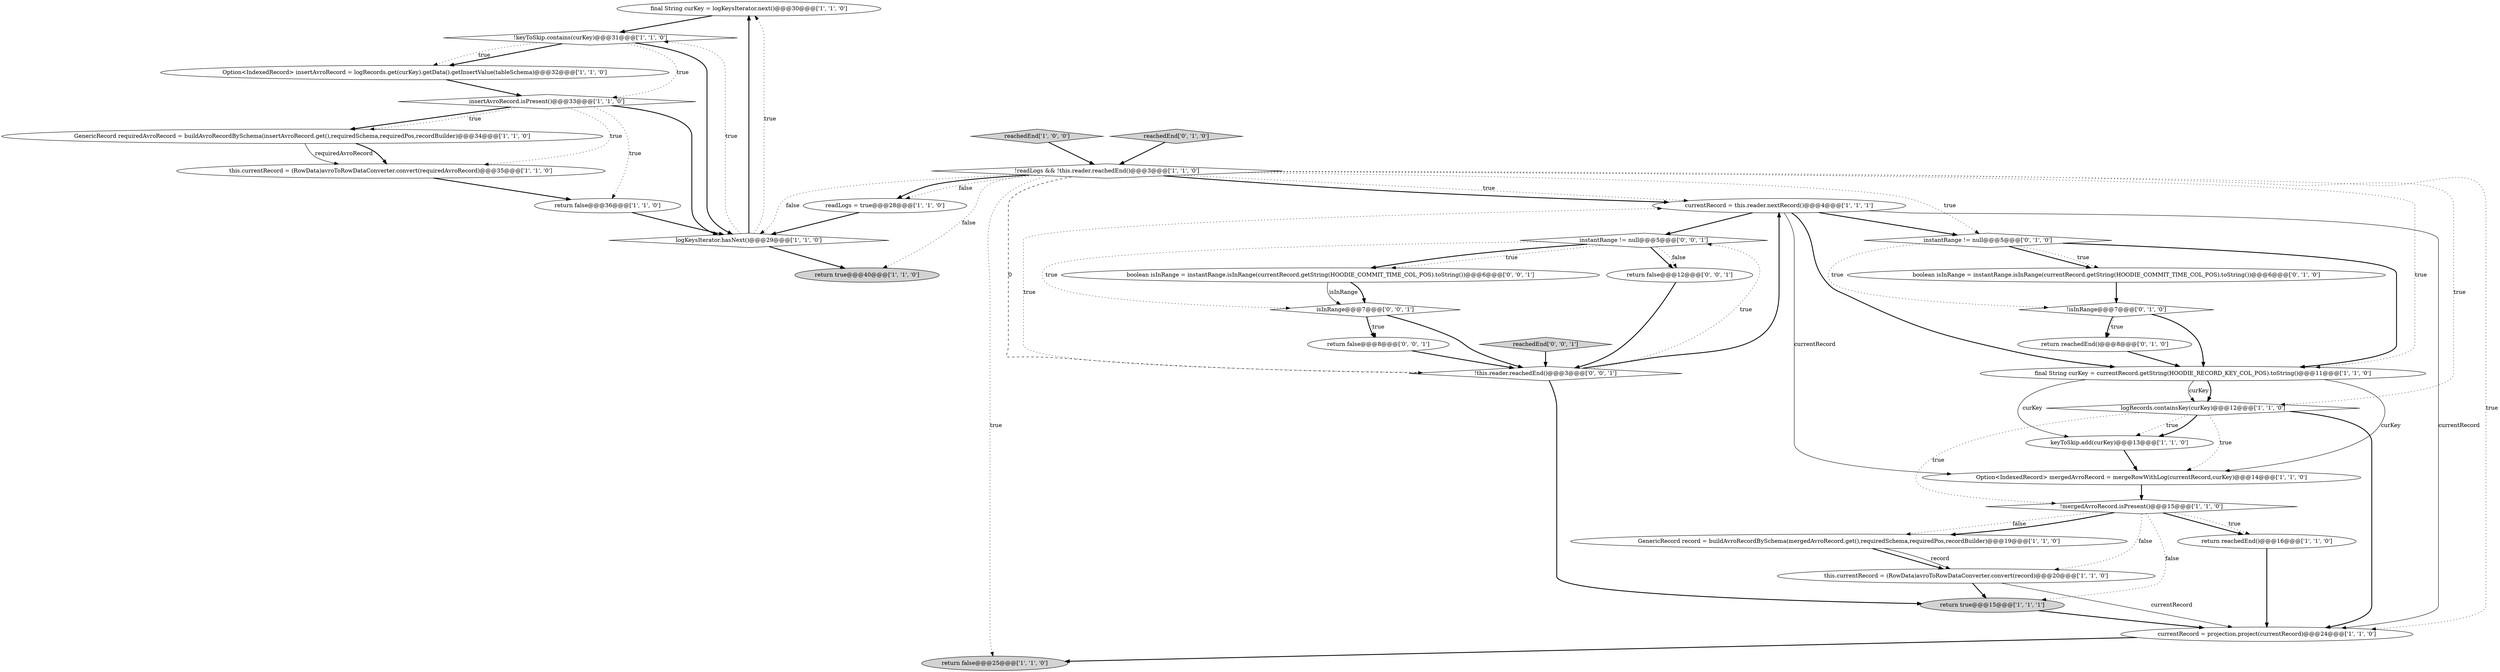 digraph {
13 [style = filled, label = "final String curKey = logKeysIterator.next()@@@30@@@['1', '1', '0']", fillcolor = white, shape = ellipse image = "AAA0AAABBB1BBB"];
26 [style = filled, label = "!isInRange@@@7@@@['0', '1', '0']", fillcolor = white, shape = diamond image = "AAA1AAABBB2BBB"];
19 [style = filled, label = "GenericRecord record = buildAvroRecordBySchema(mergedAvroRecord.get(),requiredSchema,requiredPos,recordBuilder)@@@19@@@['1', '1', '0']", fillcolor = white, shape = ellipse image = "AAA0AAABBB1BBB"];
12 [style = filled, label = "logKeysIterator.hasNext()@@@29@@@['1', '1', '0']", fillcolor = white, shape = diamond image = "AAA0AAABBB1BBB"];
2 [style = filled, label = "this.currentRecord = (RowData)avroToRowDataConverter.convert(requiredAvroRecord)@@@35@@@['1', '1', '0']", fillcolor = white, shape = ellipse image = "AAA0AAABBB1BBB"];
27 [style = filled, label = "return reachedEnd()@@@8@@@['0', '1', '0']", fillcolor = white, shape = ellipse image = "AAA1AAABBB2BBB"];
9 [style = filled, label = "readLogs = true@@@28@@@['1', '1', '0']", fillcolor = white, shape = ellipse image = "AAA0AAABBB1BBB"];
20 [style = filled, label = "Option<IndexedRecord> insertAvroRecord = logRecords.get(curKey).getData().getInsertValue(tableSchema)@@@32@@@['1', '1', '0']", fillcolor = white, shape = ellipse image = "AAA0AAABBB1BBB"];
15 [style = filled, label = "currentRecord = this.reader.nextRecord()@@@4@@@['1', '1', '1']", fillcolor = white, shape = ellipse image = "AAA0AAABBB1BBB"];
25 [style = filled, label = "boolean isInRange = instantRange.isInRange(currentRecord.getString(HOODIE_COMMIT_TIME_COL_POS).toString())@@@6@@@['0', '1', '0']", fillcolor = white, shape = ellipse image = "AAA1AAABBB2BBB"];
34 [style = filled, label = "boolean isInRange = instantRange.isInRange(currentRecord.getString(HOODIE_COMMIT_TIME_COL_POS).toString())@@@6@@@['0', '0', '1']", fillcolor = white, shape = ellipse image = "AAA0AAABBB3BBB"];
29 [style = filled, label = "return false@@@8@@@['0', '0', '1']", fillcolor = white, shape = ellipse image = "AAA0AAABBB3BBB"];
23 [style = filled, label = "logRecords.containsKey(curKey)@@@12@@@['1', '1', '0']", fillcolor = white, shape = diamond image = "AAA0AAABBB1BBB"];
4 [style = filled, label = "return reachedEnd()@@@16@@@['1', '1', '0']", fillcolor = white, shape = ellipse image = "AAA0AAABBB1BBB"];
32 [style = filled, label = "return false@@@12@@@['0', '0', '1']", fillcolor = white, shape = ellipse image = "AAA0AAABBB3BBB"];
16 [style = filled, label = "!mergedAvroRecord.isPresent()@@@15@@@['1', '1', '0']", fillcolor = white, shape = diamond image = "AAA0AAABBB1BBB"];
5 [style = filled, label = "return true@@@15@@@['1', '1', '1']", fillcolor = lightgray, shape = ellipse image = "AAA0AAABBB1BBB"];
35 [style = filled, label = "isInRange@@@7@@@['0', '0', '1']", fillcolor = white, shape = diamond image = "AAA0AAABBB3BBB"];
30 [style = filled, label = "reachedEnd['0', '0', '1']", fillcolor = lightgray, shape = diamond image = "AAA0AAABBB3BBB"];
14 [style = filled, label = "Option<IndexedRecord> mergedAvroRecord = mergeRowWithLog(currentRecord,curKey)@@@14@@@['1', '1', '0']", fillcolor = white, shape = ellipse image = "AAA0AAABBB1BBB"];
33 [style = filled, label = "!this.reader.reachedEnd()@@@3@@@['0', '0', '1']", fillcolor = white, shape = diamond image = "AAA0AAABBB3BBB"];
28 [style = filled, label = "reachedEnd['0', '1', '0']", fillcolor = lightgray, shape = diamond image = "AAA0AAABBB2BBB"];
10 [style = filled, label = "return false@@@36@@@['1', '1', '0']", fillcolor = white, shape = ellipse image = "AAA0AAABBB1BBB"];
18 [style = filled, label = "return true@@@40@@@['1', '1', '0']", fillcolor = lightgray, shape = ellipse image = "AAA0AAABBB1BBB"];
1 [style = filled, label = "currentRecord = projection.project(currentRecord)@@@24@@@['1', '1', '0']", fillcolor = white, shape = ellipse image = "AAA0AAABBB1BBB"];
24 [style = filled, label = "instantRange != null@@@5@@@['0', '1', '0']", fillcolor = white, shape = diamond image = "AAA1AAABBB2BBB"];
0 [style = filled, label = "!readLogs && !this.reader.reachedEnd()@@@3@@@['1', '1', '0']", fillcolor = white, shape = diamond image = "AAA0AAABBB1BBB"];
17 [style = filled, label = "return false@@@25@@@['1', '1', '0']", fillcolor = lightgray, shape = ellipse image = "AAA0AAABBB1BBB"];
21 [style = filled, label = "GenericRecord requiredAvroRecord = buildAvroRecordBySchema(insertAvroRecord.get(),requiredSchema,requiredPos,recordBuilder)@@@34@@@['1', '1', '0']", fillcolor = white, shape = ellipse image = "AAA0AAABBB1BBB"];
8 [style = filled, label = "final String curKey = currentRecord.getString(HOODIE_RECORD_KEY_COL_POS).toString()@@@11@@@['1', '1', '0']", fillcolor = white, shape = ellipse image = "AAA0AAABBB1BBB"];
6 [style = filled, label = "insertAvroRecord.isPresent()@@@33@@@['1', '1', '0']", fillcolor = white, shape = diamond image = "AAA0AAABBB1BBB"];
31 [style = filled, label = "instantRange != null@@@5@@@['0', '0', '1']", fillcolor = white, shape = diamond image = "AAA0AAABBB3BBB"];
7 [style = filled, label = "!keyToSkip.contains(curKey)@@@31@@@['1', '1', '0']", fillcolor = white, shape = diamond image = "AAA0AAABBB1BBB"];
3 [style = filled, label = "reachedEnd['1', '0', '0']", fillcolor = lightgray, shape = diamond image = "AAA0AAABBB1BBB"];
22 [style = filled, label = "this.currentRecord = (RowData)avroToRowDataConverter.convert(record)@@@20@@@['1', '1', '0']", fillcolor = white, shape = ellipse image = "AAA0AAABBB1BBB"];
11 [style = filled, label = "keyToSkip.add(curKey)@@@13@@@['1', '1', '0']", fillcolor = white, shape = ellipse image = "AAA0AAABBB1BBB"];
35->33 [style = bold, label=""];
20->6 [style = bold, label=""];
0->33 [style = dashed, label="0"];
5->1 [style = bold, label=""];
25->26 [style = bold, label=""];
16->22 [style = dotted, label="false"];
19->22 [style = bold, label=""];
2->10 [style = bold, label=""];
0->24 [style = dotted, label="true"];
31->32 [style = bold, label=""];
33->31 [style = dotted, label="true"];
6->21 [style = bold, label=""];
31->32 [style = dotted, label="false"];
31->34 [style = dotted, label="true"];
16->5 [style = dotted, label="false"];
0->15 [style = bold, label=""];
6->10 [style = dotted, label="true"];
1->17 [style = bold, label=""];
6->12 [style = bold, label=""];
23->11 [style = dotted, label="true"];
15->8 [style = bold, label=""];
31->34 [style = bold, label=""];
28->0 [style = bold, label=""];
29->33 [style = bold, label=""];
9->12 [style = bold, label=""];
0->23 [style = dotted, label="true"];
12->7 [style = dotted, label="true"];
0->1 [style = dotted, label="true"];
33->15 [style = dotted, label="true"];
16->4 [style = bold, label=""];
0->9 [style = dotted, label="false"];
8->23 [style = bold, label=""];
15->31 [style = bold, label=""];
7->20 [style = bold, label=""];
31->35 [style = dotted, label="true"];
4->1 [style = bold, label=""];
12->13 [style = bold, label=""];
27->8 [style = bold, label=""];
7->12 [style = bold, label=""];
0->15 [style = dotted, label="true"];
12->18 [style = bold, label=""];
0->18 [style = dotted, label="false"];
24->25 [style = bold, label=""];
24->25 [style = dotted, label="true"];
34->35 [style = bold, label=""];
32->33 [style = bold, label=""];
16->19 [style = dotted, label="false"];
21->2 [style = solid, label="requiredAvroRecord"];
33->5 [style = bold, label=""];
26->8 [style = bold, label=""];
14->16 [style = bold, label=""];
16->19 [style = bold, label=""];
8->14 [style = solid, label="curKey"];
23->14 [style = dotted, label="true"];
15->24 [style = bold, label=""];
11->14 [style = bold, label=""];
8->23 [style = solid, label="curKey"];
30->33 [style = bold, label=""];
33->15 [style = bold, label=""];
22->1 [style = solid, label="currentRecord"];
6->21 [style = dotted, label="true"];
15->1 [style = solid, label="currentRecord"];
24->8 [style = bold, label=""];
23->16 [style = dotted, label="true"];
16->4 [style = dotted, label="true"];
22->5 [style = bold, label=""];
13->7 [style = bold, label=""];
35->29 [style = dotted, label="true"];
24->26 [style = dotted, label="true"];
0->8 [style = dotted, label="true"];
23->1 [style = bold, label=""];
0->9 [style = bold, label=""];
12->13 [style = dotted, label="true"];
23->11 [style = bold, label=""];
0->12 [style = dotted, label="false"];
26->27 [style = bold, label=""];
34->35 [style = solid, label="isInRange"];
21->2 [style = bold, label=""];
10->12 [style = bold, label=""];
8->11 [style = solid, label="curKey"];
15->14 [style = solid, label="currentRecord"];
3->0 [style = bold, label=""];
35->29 [style = bold, label=""];
19->22 [style = solid, label="record"];
6->2 [style = dotted, label="true"];
26->27 [style = dotted, label="true"];
0->17 [style = dotted, label="true"];
7->20 [style = dotted, label="true"];
7->6 [style = dotted, label="true"];
}
